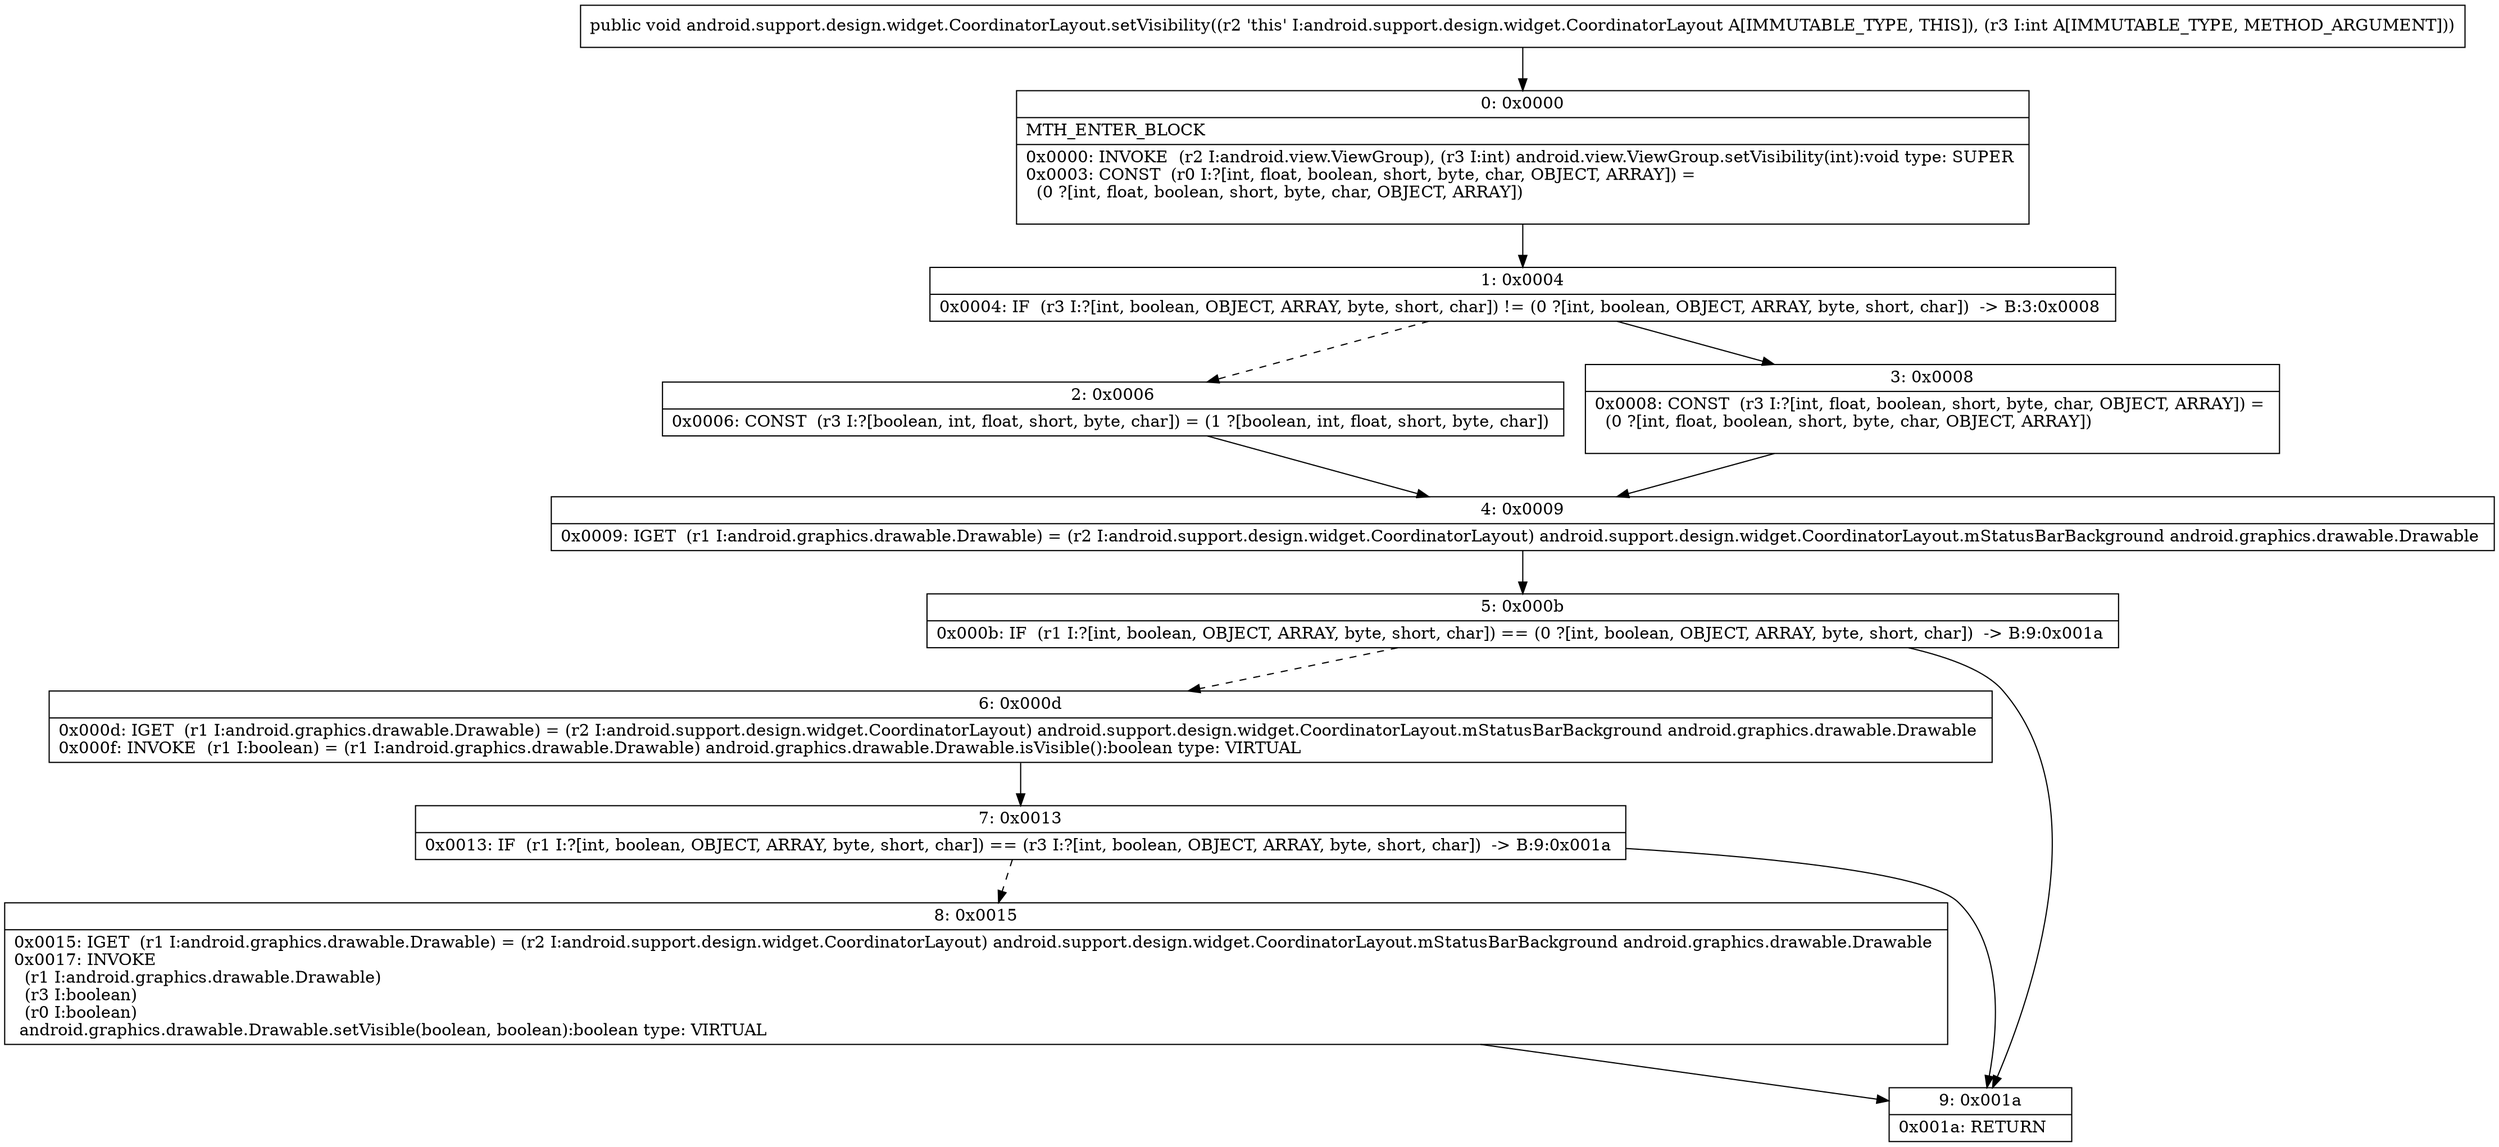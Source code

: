 digraph "CFG forandroid.support.design.widget.CoordinatorLayout.setVisibility(I)V" {
Node_0 [shape=record,label="{0\:\ 0x0000|MTH_ENTER_BLOCK\l|0x0000: INVOKE  (r2 I:android.view.ViewGroup), (r3 I:int) android.view.ViewGroup.setVisibility(int):void type: SUPER \l0x0003: CONST  (r0 I:?[int, float, boolean, short, byte, char, OBJECT, ARRAY]) = \l  (0 ?[int, float, boolean, short, byte, char, OBJECT, ARRAY])\l \l}"];
Node_1 [shape=record,label="{1\:\ 0x0004|0x0004: IF  (r3 I:?[int, boolean, OBJECT, ARRAY, byte, short, char]) != (0 ?[int, boolean, OBJECT, ARRAY, byte, short, char])  \-\> B:3:0x0008 \l}"];
Node_2 [shape=record,label="{2\:\ 0x0006|0x0006: CONST  (r3 I:?[boolean, int, float, short, byte, char]) = (1 ?[boolean, int, float, short, byte, char]) \l}"];
Node_3 [shape=record,label="{3\:\ 0x0008|0x0008: CONST  (r3 I:?[int, float, boolean, short, byte, char, OBJECT, ARRAY]) = \l  (0 ?[int, float, boolean, short, byte, char, OBJECT, ARRAY])\l \l}"];
Node_4 [shape=record,label="{4\:\ 0x0009|0x0009: IGET  (r1 I:android.graphics.drawable.Drawable) = (r2 I:android.support.design.widget.CoordinatorLayout) android.support.design.widget.CoordinatorLayout.mStatusBarBackground android.graphics.drawable.Drawable \l}"];
Node_5 [shape=record,label="{5\:\ 0x000b|0x000b: IF  (r1 I:?[int, boolean, OBJECT, ARRAY, byte, short, char]) == (0 ?[int, boolean, OBJECT, ARRAY, byte, short, char])  \-\> B:9:0x001a \l}"];
Node_6 [shape=record,label="{6\:\ 0x000d|0x000d: IGET  (r1 I:android.graphics.drawable.Drawable) = (r2 I:android.support.design.widget.CoordinatorLayout) android.support.design.widget.CoordinatorLayout.mStatusBarBackground android.graphics.drawable.Drawable \l0x000f: INVOKE  (r1 I:boolean) = (r1 I:android.graphics.drawable.Drawable) android.graphics.drawable.Drawable.isVisible():boolean type: VIRTUAL \l}"];
Node_7 [shape=record,label="{7\:\ 0x0013|0x0013: IF  (r1 I:?[int, boolean, OBJECT, ARRAY, byte, short, char]) == (r3 I:?[int, boolean, OBJECT, ARRAY, byte, short, char])  \-\> B:9:0x001a \l}"];
Node_8 [shape=record,label="{8\:\ 0x0015|0x0015: IGET  (r1 I:android.graphics.drawable.Drawable) = (r2 I:android.support.design.widget.CoordinatorLayout) android.support.design.widget.CoordinatorLayout.mStatusBarBackground android.graphics.drawable.Drawable \l0x0017: INVOKE  \l  (r1 I:android.graphics.drawable.Drawable)\l  (r3 I:boolean)\l  (r0 I:boolean)\l android.graphics.drawable.Drawable.setVisible(boolean, boolean):boolean type: VIRTUAL \l}"];
Node_9 [shape=record,label="{9\:\ 0x001a|0x001a: RETURN   \l}"];
MethodNode[shape=record,label="{public void android.support.design.widget.CoordinatorLayout.setVisibility((r2 'this' I:android.support.design.widget.CoordinatorLayout A[IMMUTABLE_TYPE, THIS]), (r3 I:int A[IMMUTABLE_TYPE, METHOD_ARGUMENT])) }"];
MethodNode -> Node_0;
Node_0 -> Node_1;
Node_1 -> Node_2[style=dashed];
Node_1 -> Node_3;
Node_2 -> Node_4;
Node_3 -> Node_4;
Node_4 -> Node_5;
Node_5 -> Node_6[style=dashed];
Node_5 -> Node_9;
Node_6 -> Node_7;
Node_7 -> Node_8[style=dashed];
Node_7 -> Node_9;
Node_8 -> Node_9;
}

